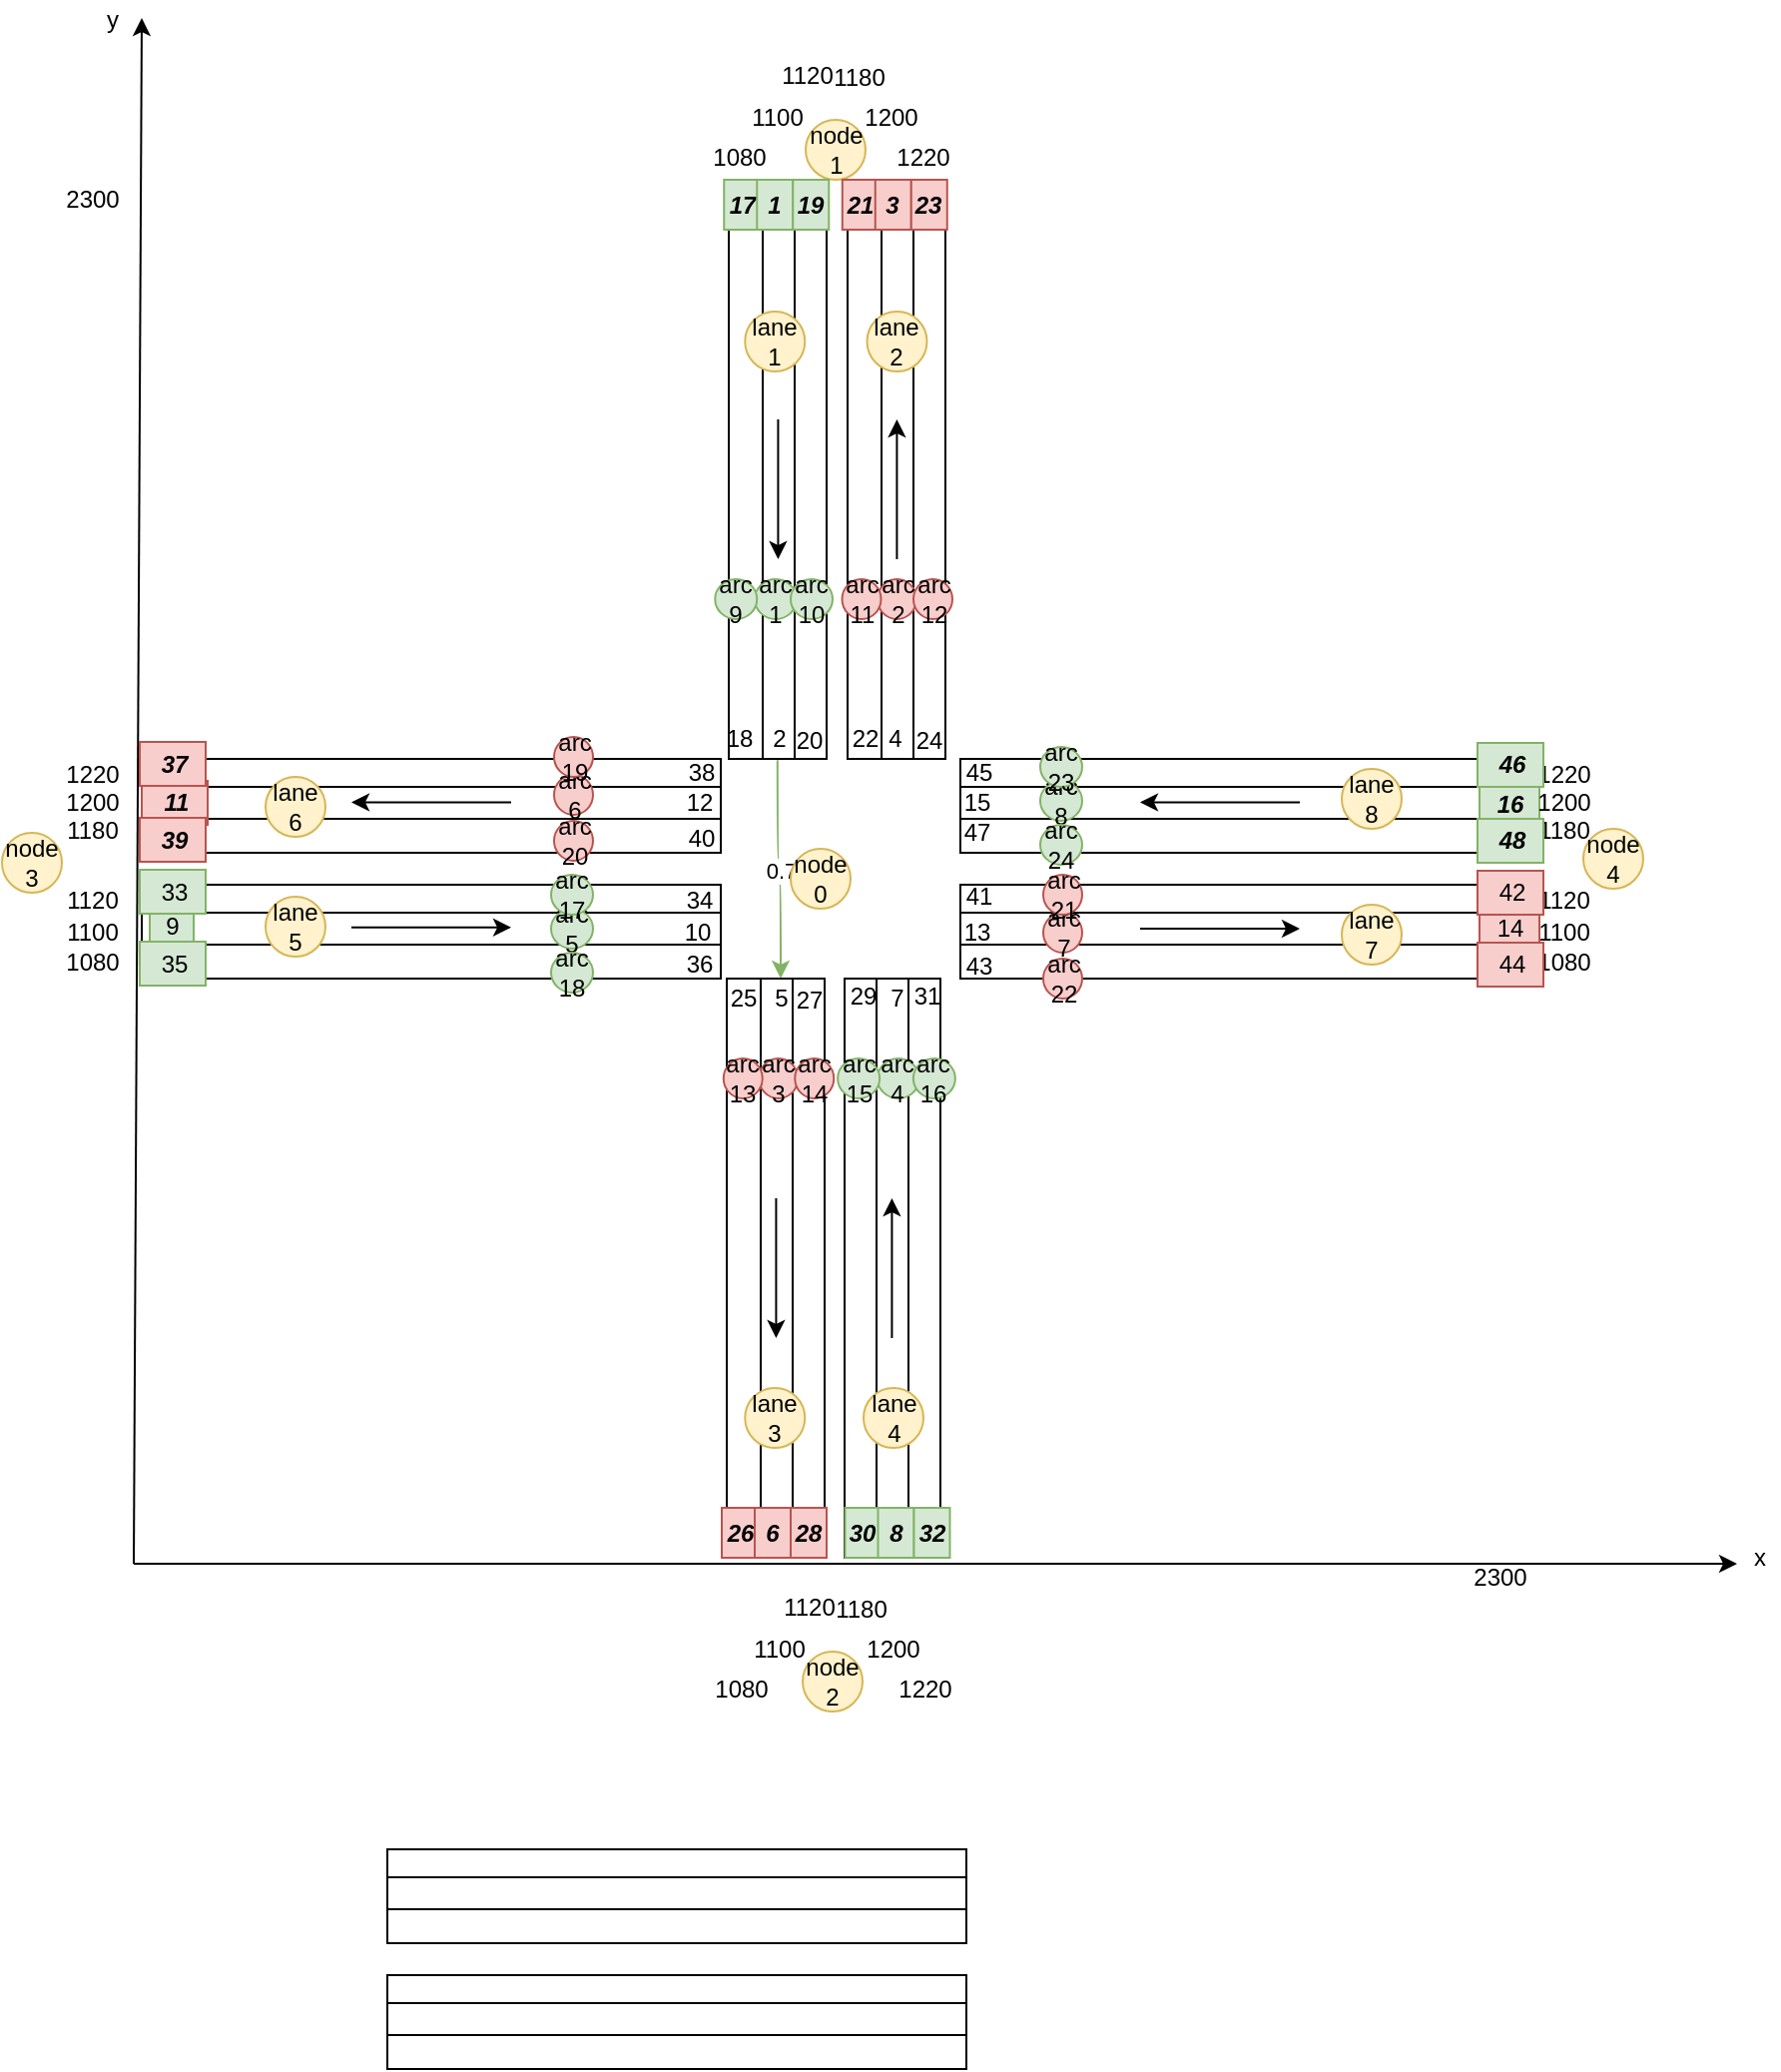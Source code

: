 <mxfile version="17.2.4" type="device"><diagram id="JKhnL8F4LNFemF6vJziM" name="第 1 页"><mxGraphModel dx="505" dy="1418" grid="1" gridSize="11" guides="1" tooltips="1" connect="1" arrows="1" fold="1" page="1" pageScale="1" pageWidth="1169" pageHeight="827" background="none" math="0" shadow="0"><root><mxCell id="0"/><mxCell id="1" parent="0"/><mxCell id="6svdmiMRS2-DTLfOxKlQ-65" value="" style="rounded=0;whiteSpace=wrap;html=1;direction=south;" vertex="1" parent="1"><mxGeometry x="480" y="353" width="290" height="16" as="geometry"/></mxCell><mxCell id="6svdmiMRS2-DTLfOxKlQ-66" value="" style="rounded=0;whiteSpace=wrap;html=1;direction=south;" vertex="1" parent="1"><mxGeometry x="480" y="367" width="290" height="16" as="geometry"/></mxCell><mxCell id="6svdmiMRS2-DTLfOxKlQ-67" value="" style="rounded=0;whiteSpace=wrap;html=1;direction=south;" vertex="1" parent="1"><mxGeometry x="480" y="383" width="290" height="17" as="geometry"/></mxCell><mxCell id="6svdmiMRS2-DTLfOxKlQ-68" value="" style="rounded=0;whiteSpace=wrap;html=1;direction=south;" vertex="1" parent="1"><mxGeometry x="480" y="290" width="290" height="16" as="geometry"/></mxCell><mxCell id="6svdmiMRS2-DTLfOxKlQ-69" value="" style="rounded=0;whiteSpace=wrap;html=1;direction=south;" vertex="1" parent="1"><mxGeometry x="480" y="304" width="290" height="16" as="geometry"/></mxCell><mxCell id="6svdmiMRS2-DTLfOxKlQ-70" value="" style="rounded=0;whiteSpace=wrap;html=1;direction=south;" vertex="1" parent="1"><mxGeometry x="480" y="320" width="290" height="17" as="geometry"/></mxCell><mxCell id="6svdmiMRS2-DTLfOxKlQ-41" value="" style="rounded=0;whiteSpace=wrap;html=1;direction=south;" vertex="1" parent="1"><mxGeometry x="70" y="353" width="290" height="16" as="geometry"/></mxCell><mxCell id="6svdmiMRS2-DTLfOxKlQ-42" value="" style="rounded=0;whiteSpace=wrap;html=1;direction=south;" vertex="1" parent="1"><mxGeometry x="70" y="367" width="290" height="16" as="geometry"/></mxCell><mxCell id="6svdmiMRS2-DTLfOxKlQ-43" value="" style="rounded=0;whiteSpace=wrap;html=1;direction=south;" vertex="1" parent="1"><mxGeometry x="70" y="383" width="290" height="17" as="geometry"/></mxCell><mxCell id="6svdmiMRS2-DTLfOxKlQ-32" value="" style="rounded=0;whiteSpace=wrap;html=1;direction=south;" vertex="1" parent="1"><mxGeometry x="70" y="290" width="290" height="16" as="geometry"/></mxCell><mxCell id="6svdmiMRS2-DTLfOxKlQ-33" value="" style="rounded=0;whiteSpace=wrap;html=1;direction=south;" vertex="1" parent="1"><mxGeometry x="70" y="304" width="290" height="16" as="geometry"/></mxCell><mxCell id="6svdmiMRS2-DTLfOxKlQ-34" value="" style="rounded=0;whiteSpace=wrap;html=1;direction=south;" vertex="1" parent="1"><mxGeometry x="70" y="320" width="290" height="17" as="geometry"/></mxCell><mxCell id="6svdmiMRS2-DTLfOxKlQ-26" value="" style="rounded=0;whiteSpace=wrap;html=1;" vertex="1" parent="1"><mxGeometry x="456.5" width="16" height="290" as="geometry"/></mxCell><mxCell id="6svdmiMRS2-DTLfOxKlQ-27" value="" style="rounded=0;whiteSpace=wrap;html=1;" vertex="1" parent="1"><mxGeometry x="440.5" width="16" height="290" as="geometry"/></mxCell><mxCell id="6svdmiMRS2-DTLfOxKlQ-28" value="" style="rounded=0;whiteSpace=wrap;html=1;" vertex="1" parent="1"><mxGeometry x="423.5" width="17" height="290" as="geometry"/></mxCell><mxCell id="6svdmiMRS2-DTLfOxKlQ-23" value="" style="rounded=0;whiteSpace=wrap;html=1;" vertex="1" parent="1"><mxGeometry x="397" width="16" height="290" as="geometry"/></mxCell><mxCell id="6svdmiMRS2-DTLfOxKlQ-24" value="" style="rounded=0;whiteSpace=wrap;html=1;" vertex="1" parent="1"><mxGeometry x="381" width="16" height="290" as="geometry"/></mxCell><mxCell id="6svdmiMRS2-DTLfOxKlQ-25" value="" style="rounded=0;whiteSpace=wrap;html=1;" vertex="1" parent="1"><mxGeometry x="364" width="17" height="290" as="geometry"/></mxCell><mxCell id="6svdmiMRS2-DTLfOxKlQ-7" value="" style="rounded=0;whiteSpace=wrap;html=1;" vertex="1" parent="1"><mxGeometry x="454" y="400" width="16" height="290" as="geometry"/></mxCell><mxCell id="6svdmiMRS2-DTLfOxKlQ-6" value="" style="rounded=0;whiteSpace=wrap;html=1;" vertex="1" parent="1"><mxGeometry x="438" y="400" width="16" height="290" as="geometry"/></mxCell><mxCell id="6svdmiMRS2-DTLfOxKlQ-5" value="" style="rounded=0;whiteSpace=wrap;html=1;" vertex="1" parent="1"><mxGeometry x="422" y="400" width="16" height="290" as="geometry"/></mxCell><mxCell id="6svdmiMRS2-DTLfOxKlQ-3" value="" style="rounded=0;whiteSpace=wrap;html=1;" vertex="1" parent="1"><mxGeometry x="396" y="400" width="16" height="290" as="geometry"/></mxCell><mxCell id="Oh6rP1pzdpiHJJRVkSr0-2" value="" style="rounded=0;whiteSpace=wrap;html=1;" parent="1" vertex="1"><mxGeometry x="380" y="400" width="16" height="290" as="geometry"/></mxCell><mxCell id="Oh6rP1pzdpiHJJRVkSr0-11" value="2" style="text;html=1;align=center;verticalAlign=middle;resizable=0;points=[];autosize=1;strokeColor=none;fillColor=none;" parent="1" vertex="1"><mxGeometry x="378.5" y="270" width="20" height="20" as="geometry"/></mxCell><mxCell id="Oh6rP1pzdpiHJJRVkSr0-13" value="4" style="text;html=1;align=center;verticalAlign=middle;resizable=0;points=[];autosize=1;strokeColor=none;fillColor=none;" parent="1" vertex="1"><mxGeometry x="436.5" y="270" width="20" height="20" as="geometry"/></mxCell><mxCell id="Oh6rP1pzdpiHJJRVkSr0-14" value="5" style="text;html=1;align=center;verticalAlign=middle;resizable=0;points=[];autosize=1;strokeColor=none;fillColor=none;" parent="1" vertex="1"><mxGeometry x="380" y="400" width="20" height="20" as="geometry"/></mxCell><mxCell id="Oh6rP1pzdpiHJJRVkSr0-16" value="7" style="text;html=1;align=center;verticalAlign=middle;resizable=0;points=[];autosize=1;strokeColor=none;fillColor=none;" parent="1" vertex="1"><mxGeometry x="438" y="400" width="20" height="20" as="geometry"/></mxCell><mxCell id="Oh6rP1pzdpiHJJRVkSr0-19" value="10" style="text;html=1;align=center;verticalAlign=middle;resizable=0;points=[];autosize=1;strokeColor=none;fillColor=none;" parent="1" vertex="1"><mxGeometry x="333" y="367" width="30" height="20" as="geometry"/></mxCell><mxCell id="Oh6rP1pzdpiHJJRVkSr0-22" value="13" style="text;html=1;align=center;verticalAlign=middle;resizable=0;points=[];autosize=1;strokeColor=none;fillColor=none;" parent="1" vertex="1"><mxGeometry x="472.5" y="367" width="30" height="20" as="geometry"/></mxCell><mxCell id="Oh6rP1pzdpiHJJRVkSr0-23" value="14" style="text;html=1;align=center;verticalAlign=middle;resizable=0;points=[];autosize=1;strokeColor=#b85450;fillColor=#f8cecc;" parent="1" vertex="1"><mxGeometry x="740" y="365" width="30" height="20" as="geometry"/></mxCell><mxCell id="Oh6rP1pzdpiHJJRVkSr0-24" value="15" style="text;html=1;align=center;verticalAlign=middle;resizable=0;points=[];autosize=1;strokeColor=none;fillColor=none;" parent="1" vertex="1"><mxGeometry x="472.5" y="302" width="30" height="20" as="geometry"/></mxCell><mxCell id="Oh6rP1pzdpiHJJRVkSr0-25" value="16" style="text;html=1;align=center;verticalAlign=middle;resizable=0;points=[];autosize=1;strokeColor=#82b366;fillColor=#d5e8d4;fontStyle=3" parent="1" vertex="1"><mxGeometry x="740" y="303" width="30" height="20" as="geometry"/></mxCell><mxCell id="Oh6rP1pzdpiHJJRVkSr0-27" value="" style="endArrow=classic;html=1;rounded=0;" parent="1" edge="1"><mxGeometry width="50" height="50" relative="1" as="geometry"><mxPoint x="387.71" y="510" as="sourcePoint"/><mxPoint x="387.71" y="580" as="targetPoint"/></mxGeometry></mxCell><mxCell id="Oh6rP1pzdpiHJJRVkSr0-29" value="" style="endArrow=classic;html=1;rounded=0;" parent="1" edge="1"><mxGeometry width="50" height="50" relative="1" as="geometry"><mxPoint x="448.21" y="190" as="sourcePoint"/><mxPoint x="448.21" y="120" as="targetPoint"/><Array as="points"><mxPoint x="448.21" y="180"/><mxPoint x="448.21" y="190"/></Array></mxGeometry></mxCell><mxCell id="Oh6rP1pzdpiHJJRVkSr0-33" value="" style="endArrow=classic;html=1;rounded=0;" parent="1" edge="1"><mxGeometry width="50" height="50" relative="1" as="geometry"><mxPoint x="580" y="375" as="sourcePoint"/><mxPoint x="650" y="375" as="targetPoint"/><Array as="points"><mxPoint x="570" y="375"/><mxPoint x="580" y="375"/></Array></mxGeometry></mxCell><mxCell id="Oh6rP1pzdpiHJJRVkSr0-41" value="" style="endArrow=classic;html=1;rounded=0;exitX=0.495;exitY=1.029;exitDx=0;exitDy=0;exitPerimeter=0;edgeStyle=orthogonalEdgeStyle;curved=1;fillColor=#d5e8d4;strokeColor=#82b366;" parent="1" source="Oh6rP1pzdpiHJJRVkSr0-11" target="Oh6rP1pzdpiHJJRVkSr0-14" edge="1"><mxGeometry width="50" height="50" relative="1" as="geometry"><mxPoint x="420" y="470" as="sourcePoint"/><mxPoint x="470" y="420" as="targetPoint"/></mxGeometry></mxCell><mxCell id="Oh6rP1pzdpiHJJRVkSr0-54" value="0.7" style="edgeLabel;html=1;align=center;verticalAlign=middle;resizable=0;points=[];" parent="Oh6rP1pzdpiHJJRVkSr0-41" vertex="1" connectable="0"><mxGeometry x="0.16" y="3" relative="1" as="geometry"><mxPoint x="-3" y="-8" as="offset"/></mxGeometry></mxCell><mxCell id="Oh6rP1pzdpiHJJRVkSr0-43" value="12" style="text;html=1;align=center;verticalAlign=middle;resizable=0;points=[];autosize=1;strokeColor=none;fillColor=none;" parent="1" vertex="1"><mxGeometry x="334" y="302" width="30" height="20" as="geometry"/></mxCell><mxCell id="Oh6rP1pzdpiHJJRVkSr0-47" value="arc&lt;br&gt;2" style="ellipse;whiteSpace=wrap;html=1;fillColor=#f8cecc;strokeColor=#b85450;" parent="1" vertex="1"><mxGeometry x="438.5" y="200" width="19.5" height="20" as="geometry"/></mxCell><mxCell id="35JKaeo8ZNHGpAiktnqF-5" value="x" style="text;html=1;align=center;verticalAlign=middle;resizable=0;points=[];autosize=1;strokeColor=none;fillColor=none;" parent="1" vertex="1"><mxGeometry x="870" y="680" width="20" height="20" as="geometry"/></mxCell><mxCell id="35JKaeo8ZNHGpAiktnqF-6" value="y&lt;br&gt;" style="text;html=1;align=center;verticalAlign=middle;resizable=0;points=[];autosize=1;strokeColor=none;fillColor=none;" parent="1" vertex="1"><mxGeometry x="45" y="-90" width="20" height="20" as="geometry"/></mxCell><mxCell id="35JKaeo8ZNHGpAiktnqF-7" value="1100" style="text;html=1;align=center;verticalAlign=middle;resizable=0;points=[];autosize=1;strokeColor=none;fillColor=none;" parent="1" vertex="1"><mxGeometry x="25" y="367" width="40" height="20" as="geometry"/></mxCell><mxCell id="35JKaeo8ZNHGpAiktnqF-8" value="1200" style="text;html=1;align=center;verticalAlign=middle;resizable=0;points=[];autosize=1;strokeColor=none;fillColor=none;" parent="1" vertex="1"><mxGeometry x="25" y="302" width="40" height="20" as="geometry"/></mxCell><mxCell id="35JKaeo8ZNHGpAiktnqF-9" value="1100" style="text;html=1;align=center;verticalAlign=middle;resizable=0;points=[];autosize=1;strokeColor=none;fillColor=none;" parent="1" vertex="1"><mxGeometry x="368.5" y="726" width="40" height="20" as="geometry"/></mxCell><mxCell id="35JKaeo8ZNHGpAiktnqF-10" value="1180" style="text;html=1;align=center;verticalAlign=middle;resizable=0;points=[];autosize=1;strokeColor=none;fillColor=none;" parent="1" vertex="1"><mxGeometry x="408" y="705" width="44" height="22" as="geometry"/></mxCell><mxCell id="35JKaeo8ZNHGpAiktnqF-11" value="2300" style="text;html=1;align=center;verticalAlign=middle;resizable=0;points=[];autosize=1;strokeColor=none;fillColor=none;" parent="1" vertex="1"><mxGeometry x="730" y="690" width="40" height="20" as="geometry"/></mxCell><mxCell id="35JKaeo8ZNHGpAiktnqF-12" value="2300" style="text;html=1;align=center;verticalAlign=middle;resizable=0;points=[];autosize=1;strokeColor=none;fillColor=none;" parent="1" vertex="1"><mxGeometry x="25" width="40" height="20" as="geometry"/></mxCell><mxCell id="35JKaeo8ZNHGpAiktnqF-2" value="" style="endArrow=classic;html=1;rounded=0;" parent="1" edge="1"><mxGeometry width="50" height="50" relative="1" as="geometry"><mxPoint x="66" y="693" as="sourcePoint"/><mxPoint x="70" y="-81" as="targetPoint"/></mxGeometry></mxCell><mxCell id="35JKaeo8ZNHGpAiktnqF-13" value="node&lt;br&gt;1" style="ellipse;whiteSpace=wrap;html=1;fillColor=#fff2cc;strokeColor=#d6b656;" parent="1" vertex="1"><mxGeometry x="402.5" y="-30" width="30" height="30" as="geometry"/></mxCell><mxCell id="35JKaeo8ZNHGpAiktnqF-14" value="node&lt;br&gt;0" style="ellipse;whiteSpace=wrap;html=1;fillColor=#fff2cc;strokeColor=#d6b656;" parent="1" vertex="1"><mxGeometry x="395" y="335" width="30" height="30" as="geometry"/></mxCell><mxCell id="35JKaeo8ZNHGpAiktnqF-16" value="node&lt;br&gt;3" style="ellipse;whiteSpace=wrap;html=1;fillColor=#fff2cc;strokeColor=#d6b656;" parent="1" vertex="1"><mxGeometry y="327" width="30" height="30" as="geometry"/></mxCell><mxCell id="35JKaeo8ZNHGpAiktnqF-17" value="node&lt;br&gt;4" style="ellipse;whiteSpace=wrap;html=1;fillColor=#fff2cc;strokeColor=#d6b656;" parent="1" vertex="1"><mxGeometry x="792" y="325" width="30" height="30" as="geometry"/></mxCell><mxCell id="ZcHiUyabp0xee3E02MWy-2" value="" style="rounded=0;whiteSpace=wrap;html=1;" parent="1" vertex="1"><mxGeometry x="363" y="400" width="17" height="290" as="geometry"/></mxCell><mxCell id="ZcHiUyabp0xee3E02MWy-10" value="arc&lt;br&gt;1" style="ellipse;whiteSpace=wrap;html=1;fillColor=#d5e8d4;strokeColor=#82b366;" parent="1" vertex="1"><mxGeometry x="377" y="200" width="21" height="20" as="geometry"/></mxCell><mxCell id="ZcHiUyabp0xee3E02MWy-19" value="" style="endArrow=classic;html=1;rounded=0;" parent="1" edge="1"><mxGeometry width="50" height="50" relative="1" as="geometry"><mxPoint x="445.71" y="580" as="sourcePoint"/><mxPoint x="445.71" y="510" as="targetPoint"/><Array as="points"><mxPoint x="445.71" y="570"/><mxPoint x="445.71" y="580"/></Array></mxGeometry></mxCell><mxCell id="Oh6rP1pzdpiHJJRVkSr0-36" value="" style="endArrow=classic;html=1;rounded=0;" parent="1" edge="1"><mxGeometry width="50" height="50" relative="1" as="geometry"><mxPoint x="640" y="311.71" as="sourcePoint"/><mxPoint x="570" y="311.71" as="targetPoint"/><Array as="points"><mxPoint x="650" y="311.71"/><mxPoint x="640" y="311.71"/></Array></mxGeometry></mxCell><mxCell id="Oh6rP1pzdpiHJJRVkSr0-28" value="" style="endArrow=classic;html=1;rounded=0;" parent="1" edge="1"><mxGeometry width="50" height="50" relative="1" as="geometry"><mxPoint x="388.71" y="120" as="sourcePoint"/><mxPoint x="388.71" y="190" as="targetPoint"/></mxGeometry></mxCell><mxCell id="6svdmiMRS2-DTLfOxKlQ-8" value="1120" style="text;html=1;align=center;verticalAlign=middle;resizable=0;points=[];autosize=1;strokeColor=none;fillColor=none;" vertex="1" parent="1"><mxGeometry x="382" y="704" width="44" height="22" as="geometry"/></mxCell><mxCell id="6svdmiMRS2-DTLfOxKlQ-9" value="1080" style="text;html=1;align=center;verticalAlign=middle;resizable=0;points=[];autosize=1;strokeColor=none;fillColor=none;" vertex="1" parent="1"><mxGeometry x="348" y="745" width="44" height="22" as="geometry"/></mxCell><mxCell id="6svdmiMRS2-DTLfOxKlQ-10" value="1200" style="text;html=1;align=center;verticalAlign=middle;resizable=0;points=[];autosize=1;strokeColor=none;fillColor=none;" vertex="1" parent="1"><mxGeometry x="426" y="726" width="40" height="20" as="geometry"/></mxCell><mxCell id="6svdmiMRS2-DTLfOxKlQ-11" value="1220" style="text;html=1;align=center;verticalAlign=middle;resizable=0;points=[];autosize=1;strokeColor=none;fillColor=none;" vertex="1" parent="1"><mxGeometry x="440" y="745" width="44" height="22" as="geometry"/></mxCell><mxCell id="6svdmiMRS2-DTLfOxKlQ-12" value="1100" style="text;html=1;align=center;verticalAlign=middle;resizable=0;points=[];autosize=1;strokeColor=none;fillColor=none;" vertex="1" parent="1"><mxGeometry x="367.5" y="-41" width="40" height="20" as="geometry"/></mxCell><mxCell id="6svdmiMRS2-DTLfOxKlQ-13" value="1180" style="text;html=1;align=center;verticalAlign=middle;resizable=0;points=[];autosize=1;strokeColor=none;fillColor=none;" vertex="1" parent="1"><mxGeometry x="407" y="-62" width="44" height="22" as="geometry"/></mxCell><mxCell id="6svdmiMRS2-DTLfOxKlQ-14" value="1120" style="text;html=1;align=center;verticalAlign=middle;resizable=0;points=[];autosize=1;strokeColor=none;fillColor=none;" vertex="1" parent="1"><mxGeometry x="381" y="-63" width="44" height="22" as="geometry"/></mxCell><mxCell id="6svdmiMRS2-DTLfOxKlQ-15" value="1080" style="text;html=1;align=center;verticalAlign=middle;resizable=0;points=[];autosize=1;strokeColor=none;fillColor=none;" vertex="1" parent="1"><mxGeometry x="347" y="-22" width="44" height="22" as="geometry"/></mxCell><mxCell id="6svdmiMRS2-DTLfOxKlQ-16" value="1200" style="text;html=1;align=center;verticalAlign=middle;resizable=0;points=[];autosize=1;strokeColor=none;fillColor=none;" vertex="1" parent="1"><mxGeometry x="425" y="-41" width="40" height="20" as="geometry"/></mxCell><mxCell id="6svdmiMRS2-DTLfOxKlQ-17" value="1220" style="text;html=1;align=center;verticalAlign=middle;resizable=0;points=[];autosize=1;strokeColor=none;fillColor=none;" vertex="1" parent="1"><mxGeometry x="439" y="-22" width="44" height="22" as="geometry"/></mxCell><mxCell id="35JKaeo8ZNHGpAiktnqF-15" value="node&lt;br&gt;2" style="ellipse;whiteSpace=wrap;html=1;fillColor=#fff2cc;strokeColor=#d6b656;" parent="1" vertex="1"><mxGeometry x="401" y="737" width="30" height="30" as="geometry"/></mxCell><mxCell id="6svdmiMRS2-DTLfOxKlQ-59" value="" style="rounded=0;whiteSpace=wrap;html=1;direction=south;" vertex="1" parent="1"><mxGeometry x="193" y="899" width="290" height="16" as="geometry"/></mxCell><mxCell id="6svdmiMRS2-DTLfOxKlQ-60" value="" style="rounded=0;whiteSpace=wrap;html=1;direction=south;" vertex="1" parent="1"><mxGeometry x="193" y="913" width="290" height="16" as="geometry"/></mxCell><mxCell id="6svdmiMRS2-DTLfOxKlQ-61" value="" style="rounded=0;whiteSpace=wrap;html=1;direction=south;" vertex="1" parent="1"><mxGeometry x="193" y="929" width="290" height="17" as="geometry"/></mxCell><mxCell id="6svdmiMRS2-DTLfOxKlQ-62" value="" style="rounded=0;whiteSpace=wrap;html=1;direction=south;" vertex="1" parent="1"><mxGeometry x="193" y="836" width="290" height="16" as="geometry"/></mxCell><mxCell id="6svdmiMRS2-DTLfOxKlQ-63" value="" style="rounded=0;whiteSpace=wrap;html=1;direction=south;" vertex="1" parent="1"><mxGeometry x="193" y="850" width="290" height="16" as="geometry"/></mxCell><mxCell id="6svdmiMRS2-DTLfOxKlQ-64" value="" style="rounded=0;whiteSpace=wrap;html=1;direction=south;" vertex="1" parent="1"><mxGeometry x="193" y="866" width="290" height="17" as="geometry"/></mxCell><mxCell id="6svdmiMRS2-DTLfOxKlQ-71" value="1120" style="text;html=1;align=center;verticalAlign=middle;resizable=0;points=[];autosize=1;strokeColor=none;fillColor=none;" vertex="1" parent="1"><mxGeometry x="23" y="350" width="44" height="22" as="geometry"/></mxCell><mxCell id="6svdmiMRS2-DTLfOxKlQ-72" value="1080" style="text;html=1;align=center;verticalAlign=middle;resizable=0;points=[];autosize=1;strokeColor=none;fillColor=none;" vertex="1" parent="1"><mxGeometry x="23" y="380.5" width="44" height="22" as="geometry"/></mxCell><mxCell id="6svdmiMRS2-DTLfOxKlQ-73" value="1180" style="text;html=1;align=center;verticalAlign=middle;resizable=0;points=[];autosize=1;strokeColor=none;fillColor=none;" vertex="1" parent="1"><mxGeometry x="23" y="315" width="44" height="22" as="geometry"/></mxCell><mxCell id="6svdmiMRS2-DTLfOxKlQ-74" value="1220" style="text;html=1;align=center;verticalAlign=middle;resizable=0;points=[];autosize=1;strokeColor=none;fillColor=none;" vertex="1" parent="1"><mxGeometry x="23" y="287" width="44" height="22" as="geometry"/></mxCell><mxCell id="6svdmiMRS2-DTLfOxKlQ-75" value="" style="endArrow=classic;html=1;rounded=0;" edge="1" parent="1"><mxGeometry width="50" height="50" relative="1" as="geometry"><mxPoint x="185" y="374.43" as="sourcePoint"/><mxPoint x="255" y="374.43" as="targetPoint"/><Array as="points"><mxPoint x="175" y="374.43"/><mxPoint x="185" y="374.43"/></Array></mxGeometry></mxCell><mxCell id="6svdmiMRS2-DTLfOxKlQ-76" value="" style="endArrow=classic;html=1;rounded=0;" edge="1" parent="1"><mxGeometry width="50" height="50" relative="1" as="geometry"><mxPoint x="245" y="311.71" as="sourcePoint"/><mxPoint x="175" y="311.71" as="targetPoint"/><Array as="points"><mxPoint x="255" y="311.71"/><mxPoint x="245" y="311.71"/></Array></mxGeometry></mxCell><mxCell id="6svdmiMRS2-DTLfOxKlQ-80" value="" style="endArrow=classic;html=1;rounded=0;" edge="1" parent="1"><mxGeometry width="50" height="50" relative="1" as="geometry"><mxPoint x="66" y="693" as="sourcePoint"/><mxPoint x="869" y="693" as="targetPoint"/></mxGeometry></mxCell><mxCell id="6svdmiMRS2-DTLfOxKlQ-81" value="1100" style="text;html=1;align=center;verticalAlign=middle;resizable=0;points=[];autosize=1;strokeColor=none;fillColor=none;" vertex="1" parent="1"><mxGeometry x="762" y="367" width="40" height="20" as="geometry"/></mxCell><mxCell id="6svdmiMRS2-DTLfOxKlQ-82" value="1200" style="text;html=1;align=center;verticalAlign=middle;resizable=0;points=[];autosize=1;strokeColor=none;fillColor=none;" vertex="1" parent="1"><mxGeometry x="762" y="302" width="40" height="20" as="geometry"/></mxCell><mxCell id="6svdmiMRS2-DTLfOxKlQ-83" value="1120" style="text;html=1;align=center;verticalAlign=middle;resizable=0;points=[];autosize=1;strokeColor=none;fillColor=none;" vertex="1" parent="1"><mxGeometry x="760" y="350" width="44" height="22" as="geometry"/></mxCell><mxCell id="6svdmiMRS2-DTLfOxKlQ-84" value="1080" style="text;html=1;align=center;verticalAlign=middle;resizable=0;points=[];autosize=1;strokeColor=none;fillColor=none;" vertex="1" parent="1"><mxGeometry x="760" y="380.5" width="44" height="22" as="geometry"/></mxCell><mxCell id="6svdmiMRS2-DTLfOxKlQ-85" value="1180" style="text;html=1;align=center;verticalAlign=middle;resizable=0;points=[];autosize=1;strokeColor=none;fillColor=none;" vertex="1" parent="1"><mxGeometry x="760" y="315" width="44" height="22" as="geometry"/></mxCell><mxCell id="6svdmiMRS2-DTLfOxKlQ-86" value="1220" style="text;html=1;align=center;verticalAlign=middle;resizable=0;points=[];autosize=1;strokeColor=none;fillColor=none;" vertex="1" parent="1"><mxGeometry x="760" y="287" width="44" height="22" as="geometry"/></mxCell><mxCell id="6svdmiMRS2-DTLfOxKlQ-87" value="46" style="text;html=1;align=center;verticalAlign=middle;resizable=0;points=[];autosize=1;strokeColor=#82b366;fillColor=#d5e8d4;fontStyle=3" vertex="1" parent="1"><mxGeometry x="739" y="282" width="33" height="22" as="geometry"/></mxCell><mxCell id="6svdmiMRS2-DTLfOxKlQ-88" value="48" style="text;html=1;align=center;verticalAlign=middle;resizable=0;points=[];autosize=1;strokeColor=#82b366;fillColor=#d5e8d4;fontStyle=3" vertex="1" parent="1"><mxGeometry x="739" y="320" width="33" height="22" as="geometry"/></mxCell><mxCell id="6svdmiMRS2-DTLfOxKlQ-89" value="44" style="text;html=1;align=center;verticalAlign=middle;resizable=0;points=[];autosize=1;strokeColor=#b85450;fillColor=#f8cecc;" vertex="1" parent="1"><mxGeometry x="739" y="382" width="33" height="22" as="geometry"/></mxCell><mxCell id="6svdmiMRS2-DTLfOxKlQ-90" value="42" style="text;html=1;align=center;verticalAlign=middle;resizable=0;points=[];autosize=1;strokeColor=#b85450;fillColor=#f8cecc;" vertex="1" parent="1"><mxGeometry x="739" y="346" width="33" height="22" as="geometry"/></mxCell><mxCell id="6svdmiMRS2-DTLfOxKlQ-95" value="18" style="text;html=1;align=center;verticalAlign=middle;resizable=0;points=[];autosize=1;strokeColor=none;fillColor=none;" vertex="1" parent="1"><mxGeometry x="352.5" y="269" width="33" height="22" as="geometry"/></mxCell><mxCell id="6svdmiMRS2-DTLfOxKlQ-96" value="&lt;b&gt;&lt;i&gt;17&lt;/i&gt;&lt;/b&gt;" style="rounded=0;whiteSpace=wrap;html=1;fillColor=#d5e8d4;strokeColor=#82b366;" vertex="1" parent="1"><mxGeometry x="361.63" width="18" height="25" as="geometry"/></mxCell><mxCell id="6svdmiMRS2-DTLfOxKlQ-97" value="&lt;b&gt;&lt;i&gt;1&lt;/i&gt;&lt;/b&gt;" style="rounded=0;whiteSpace=wrap;html=1;fillColor=#d5e8d4;strokeColor=#82b366;" vertex="1" parent="1"><mxGeometry x="378.13" width="18" height="25" as="geometry"/></mxCell><mxCell id="6svdmiMRS2-DTLfOxKlQ-98" value="&lt;b&gt;&lt;i&gt;19&lt;/i&gt;&lt;/b&gt;" style="rounded=0;whiteSpace=wrap;html=1;fillColor=#d5e8d4;strokeColor=#82b366;" vertex="1" parent="1"><mxGeometry x="396.13" width="18" height="25" as="geometry"/></mxCell><mxCell id="6svdmiMRS2-DTLfOxKlQ-99" value="20" style="text;html=1;align=center;verticalAlign=middle;resizable=0;points=[];autosize=1;strokeColor=none;fillColor=none;" vertex="1" parent="1"><mxGeometry x="387" y="270" width="33" height="22" as="geometry"/></mxCell><mxCell id="6svdmiMRS2-DTLfOxKlQ-100" value="&lt;b&gt;&lt;i&gt;21&lt;/i&gt;&lt;/b&gt;" style="rounded=0;whiteSpace=wrap;html=1;fillColor=#f8cecc;strokeColor=#b85450;" vertex="1" parent="1"><mxGeometry x="420.88" width="18" height="25" as="geometry"/></mxCell><mxCell id="6svdmiMRS2-DTLfOxKlQ-101" value="&lt;b&gt;&lt;i&gt;3&lt;/i&gt;&lt;/b&gt;" style="rounded=0;whiteSpace=wrap;html=1;fillColor=#f8cecc;strokeColor=#b85450;" vertex="1" parent="1"><mxGeometry x="437.38" width="18" height="25" as="geometry"/></mxCell><mxCell id="6svdmiMRS2-DTLfOxKlQ-102" value="&lt;b&gt;&lt;i&gt;23&lt;/i&gt;&lt;/b&gt;" style="rounded=0;whiteSpace=wrap;html=1;fillColor=#f8cecc;strokeColor=#b85450;" vertex="1" parent="1"><mxGeometry x="455.38" width="18" height="25" as="geometry"/></mxCell><mxCell id="6svdmiMRS2-DTLfOxKlQ-103" value="22" style="text;html=1;align=center;verticalAlign=middle;resizable=0;points=[];autosize=1;strokeColor=none;fillColor=none;" vertex="1" parent="1"><mxGeometry x="415" y="269" width="33" height="22" as="geometry"/></mxCell><mxCell id="6svdmiMRS2-DTLfOxKlQ-104" value="24" style="text;html=1;align=center;verticalAlign=middle;resizable=0;points=[];autosize=1;strokeColor=none;fillColor=none;" vertex="1" parent="1"><mxGeometry x="447" y="270" width="33" height="22" as="geometry"/></mxCell><mxCell id="6svdmiMRS2-DTLfOxKlQ-105" value="&lt;b&gt;&lt;i&gt;30&lt;/i&gt;&lt;/b&gt;" style="rounded=0;whiteSpace=wrap;html=1;fillColor=#d5e8d4;strokeColor=#82b366;" vertex="1" parent="1"><mxGeometry x="422.25" y="665" width="18" height="25" as="geometry"/></mxCell><mxCell id="6svdmiMRS2-DTLfOxKlQ-106" value="&lt;b&gt;&lt;i&gt;8&lt;/i&gt;&lt;/b&gt;" style="rounded=0;whiteSpace=wrap;html=1;fillColor=#d5e8d4;strokeColor=#82b366;" vertex="1" parent="1"><mxGeometry x="438.75" y="665" width="18" height="25" as="geometry"/></mxCell><mxCell id="6svdmiMRS2-DTLfOxKlQ-107" value="&lt;b&gt;&lt;i&gt;32&lt;/i&gt;&lt;/b&gt;" style="rounded=0;whiteSpace=wrap;html=1;fillColor=#d5e8d4;strokeColor=#82b366;" vertex="1" parent="1"><mxGeometry x="456.75" y="665" width="18" height="25" as="geometry"/></mxCell><mxCell id="6svdmiMRS2-DTLfOxKlQ-108" value="&lt;b&gt;&lt;i&gt;26&lt;/i&gt;&lt;/b&gt;" style="rounded=0;whiteSpace=wrap;html=1;fillColor=#f8cecc;strokeColor=#b85450;" vertex="1" parent="1"><mxGeometry x="360.5" y="665" width="18" height="25" as="geometry"/></mxCell><mxCell id="6svdmiMRS2-DTLfOxKlQ-109" value="&lt;b&gt;&lt;i&gt;6&lt;/i&gt;&lt;/b&gt;" style="rounded=0;whiteSpace=wrap;html=1;fillColor=#f8cecc;strokeColor=#b85450;" vertex="1" parent="1"><mxGeometry x="377" y="665" width="18" height="25" as="geometry"/></mxCell><mxCell id="6svdmiMRS2-DTLfOxKlQ-110" value="&lt;b&gt;&lt;i&gt;28&lt;/i&gt;&lt;/b&gt;" style="rounded=0;whiteSpace=wrap;html=1;fillColor=#f8cecc;strokeColor=#b85450;" vertex="1" parent="1"><mxGeometry x="395" y="665" width="18" height="25" as="geometry"/></mxCell><mxCell id="6svdmiMRS2-DTLfOxKlQ-111" value="25" style="text;html=1;align=center;verticalAlign=middle;resizable=0;points=[];autosize=1;strokeColor=none;fillColor=none;" vertex="1" parent="1"><mxGeometry x="354" y="399" width="33" height="22" as="geometry"/></mxCell><mxCell id="6svdmiMRS2-DTLfOxKlQ-112" value="27" style="text;html=1;align=center;verticalAlign=middle;resizable=0;points=[];autosize=1;strokeColor=none;fillColor=none;" vertex="1" parent="1"><mxGeometry x="387.88" y="400" width="33" height="22" as="geometry"/></mxCell><mxCell id="6svdmiMRS2-DTLfOxKlQ-113" value="29" style="text;html=1;align=center;verticalAlign=middle;resizable=0;points=[];autosize=1;strokeColor=none;fillColor=none;" vertex="1" parent="1"><mxGeometry x="414.5" y="398" width="33" height="22" as="geometry"/></mxCell><mxCell id="6svdmiMRS2-DTLfOxKlQ-114" value="31" style="text;html=1;align=center;verticalAlign=middle;resizable=0;points=[];autosize=1;strokeColor=none;fillColor=none;" vertex="1" parent="1"><mxGeometry x="446" y="398" width="33" height="22" as="geometry"/></mxCell><mxCell id="6svdmiMRS2-DTLfOxKlQ-115" value="9" style="text;html=1;align=center;verticalAlign=middle;resizable=0;points=[];autosize=1;strokeColor=#82b366;fillColor=#d5e8d4;" vertex="1" parent="1"><mxGeometry x="74" y="363" width="22" height="22" as="geometry"/></mxCell><mxCell id="6svdmiMRS2-DTLfOxKlQ-116" value="11" style="text;html=1;align=center;verticalAlign=middle;resizable=0;points=[];autosize=1;strokeColor=#b85450;fillColor=#f8cecc;fontStyle=3" vertex="1" parent="1"><mxGeometry x="70" y="301" width="33" height="22" as="geometry"/></mxCell><mxCell id="6svdmiMRS2-DTLfOxKlQ-117" value="37" style="text;html=1;align=center;verticalAlign=middle;resizable=0;points=[];autosize=1;strokeColor=#b85450;fillColor=#f8cecc;fontStyle=3" vertex="1" parent="1"><mxGeometry x="69" y="281.5" width="33" height="22" as="geometry"/></mxCell><mxCell id="6svdmiMRS2-DTLfOxKlQ-118" value="39" style="text;html=1;align=center;verticalAlign=middle;resizable=0;points=[];autosize=1;strokeColor=#b85450;fillColor=#f8cecc;fontStyle=3" vertex="1" parent="1"><mxGeometry x="69" y="319.5" width="33" height="22" as="geometry"/></mxCell><mxCell id="6svdmiMRS2-DTLfOxKlQ-119" value="35" style="text;html=1;align=center;verticalAlign=middle;resizable=0;points=[];autosize=1;strokeColor=#82b366;fillColor=#d5e8d4;" vertex="1" parent="1"><mxGeometry x="69" y="381.5" width="33" height="22" as="geometry"/></mxCell><mxCell id="6svdmiMRS2-DTLfOxKlQ-120" value="33" style="text;html=1;align=center;verticalAlign=middle;resizable=0;points=[];autosize=1;strokeColor=#82b366;fillColor=#d5e8d4;" vertex="1" parent="1"><mxGeometry x="69" y="345.5" width="33" height="22" as="geometry"/></mxCell><mxCell id="6svdmiMRS2-DTLfOxKlQ-121" value="34" style="text;html=1;align=center;verticalAlign=middle;resizable=0;points=[];autosize=1;strokeColor=none;fillColor=none;" vertex="1" parent="1"><mxGeometry x="332" y="350" width="33" height="22" as="geometry"/></mxCell><mxCell id="6svdmiMRS2-DTLfOxKlQ-122" value="36" style="text;html=1;align=center;verticalAlign=middle;resizable=0;points=[];autosize=1;strokeColor=none;fillColor=none;" vertex="1" parent="1"><mxGeometry x="332" y="381.5" width="33" height="22" as="geometry"/></mxCell><mxCell id="6svdmiMRS2-DTLfOxKlQ-123" value="40" style="text;html=1;align=center;verticalAlign=middle;resizable=0;points=[];autosize=1;strokeColor=none;fillColor=none;" vertex="1" parent="1"><mxGeometry x="333" y="319" width="33" height="22" as="geometry"/></mxCell><mxCell id="6svdmiMRS2-DTLfOxKlQ-124" value="38" style="text;html=1;align=center;verticalAlign=middle;resizable=0;points=[];autosize=1;strokeColor=none;fillColor=none;" vertex="1" parent="1"><mxGeometry x="333" y="286" width="33" height="22" as="geometry"/></mxCell><mxCell id="6svdmiMRS2-DTLfOxKlQ-125" value="41" style="text;html=1;align=center;verticalAlign=middle;resizable=0;points=[];autosize=1;strokeColor=none;fillColor=none;" vertex="1" parent="1"><mxGeometry x="472.38" y="348" width="33" height="22" as="geometry"/></mxCell><mxCell id="6svdmiMRS2-DTLfOxKlQ-126" value="43" style="text;html=1;align=center;verticalAlign=middle;resizable=0;points=[];autosize=1;strokeColor=none;fillColor=none;" vertex="1" parent="1"><mxGeometry x="472.38" y="382.5" width="33" height="22" as="geometry"/></mxCell><mxCell id="6svdmiMRS2-DTLfOxKlQ-127" value="45" style="text;html=1;align=center;verticalAlign=middle;resizable=0;points=[];autosize=1;strokeColor=none;fillColor=none;" vertex="1" parent="1"><mxGeometry x="472.38" y="286" width="33" height="22" as="geometry"/></mxCell><mxCell id="6svdmiMRS2-DTLfOxKlQ-128" value="47" style="text;html=1;align=center;verticalAlign=middle;resizable=0;points=[];autosize=1;strokeColor=none;fillColor=none;" vertex="1" parent="1"><mxGeometry x="471.5" y="316" width="33" height="22" as="geometry"/></mxCell><mxCell id="6svdmiMRS2-DTLfOxKlQ-129" value="arc&lt;br&gt;9" style="ellipse;whiteSpace=wrap;html=1;fillColor=#d5e8d4;strokeColor=#82b366;" vertex="1" parent="1"><mxGeometry x="357.13" y="200" width="21" height="20" as="geometry"/></mxCell><mxCell id="6svdmiMRS2-DTLfOxKlQ-130" value="arc&lt;br&gt;10" style="ellipse;whiteSpace=wrap;html=1;fillColor=#d5e8d4;strokeColor=#82b366;" vertex="1" parent="1"><mxGeometry x="395" y="200" width="21" height="20" as="geometry"/></mxCell><mxCell id="6svdmiMRS2-DTLfOxKlQ-132" value="arc&lt;br&gt;11" style="ellipse;whiteSpace=wrap;html=1;fillColor=#f8cecc;strokeColor=#b85450;" vertex="1" parent="1"><mxGeometry x="420.75" y="200" width="19.5" height="20" as="geometry"/></mxCell><mxCell id="6svdmiMRS2-DTLfOxKlQ-134" value="arc&lt;br&gt;12" style="ellipse;whiteSpace=wrap;html=1;fillColor=#f8cecc;strokeColor=#b85450;" vertex="1" parent="1"><mxGeometry x="456.5" y="200" width="19.5" height="20" as="geometry"/></mxCell><mxCell id="6svdmiMRS2-DTLfOxKlQ-135" value="arc&lt;br&gt;8" style="ellipse;whiteSpace=wrap;html=1;fillColor=#d5e8d4;strokeColor=#82b366;" vertex="1" parent="1"><mxGeometry x="520" y="301" width="21" height="20" as="geometry"/></mxCell><mxCell id="6svdmiMRS2-DTLfOxKlQ-136" value="arc&lt;br&gt;23" style="ellipse;whiteSpace=wrap;html=1;fillColor=#d5e8d4;strokeColor=#82b366;" vertex="1" parent="1"><mxGeometry x="520" y="284" width="21" height="20" as="geometry"/></mxCell><mxCell id="6svdmiMRS2-DTLfOxKlQ-137" value="arc&lt;br&gt;24" style="ellipse;whiteSpace=wrap;html=1;fillColor=#d5e8d4;strokeColor=#82b366;" vertex="1" parent="1"><mxGeometry x="520" y="323" width="21" height="20" as="geometry"/></mxCell><mxCell id="6svdmiMRS2-DTLfOxKlQ-138" value="arc&lt;br&gt;7" style="ellipse;whiteSpace=wrap;html=1;fillColor=#f8cecc;strokeColor=#b85450;" vertex="1" parent="1"><mxGeometry x="521.5" y="367" width="19.5" height="20" as="geometry"/></mxCell><mxCell id="6svdmiMRS2-DTLfOxKlQ-139" value="arc&lt;br&gt;21" style="ellipse;whiteSpace=wrap;html=1;fillColor=#f8cecc;strokeColor=#b85450;" vertex="1" parent="1"><mxGeometry x="521.5" y="348" width="19.5" height="20" as="geometry"/></mxCell><mxCell id="6svdmiMRS2-DTLfOxKlQ-140" value="arc&lt;br&gt;22" style="ellipse;whiteSpace=wrap;html=1;fillColor=#f8cecc;strokeColor=#b85450;" vertex="1" parent="1"><mxGeometry x="521.5" y="390" width="19.5" height="20" as="geometry"/></mxCell><mxCell id="6svdmiMRS2-DTLfOxKlQ-141" value="arc&lt;br&gt;3" style="ellipse;whiteSpace=wrap;html=1;fillColor=#f8cecc;strokeColor=#b85450;" vertex="1" parent="1"><mxGeometry x="379.13" y="440" width="19.5" height="20" as="geometry"/></mxCell><mxCell id="6svdmiMRS2-DTLfOxKlQ-145" value="arc&lt;br&gt;13" style="ellipse;whiteSpace=wrap;html=1;fillColor=#f8cecc;strokeColor=#b85450;" vertex="1" parent="1"><mxGeometry x="361.38" y="440" width="19.5" height="20" as="geometry"/></mxCell><mxCell id="6svdmiMRS2-DTLfOxKlQ-146" value="arc&lt;br&gt;14" style="ellipse;whiteSpace=wrap;html=1;fillColor=#f8cecc;strokeColor=#b85450;" vertex="1" parent="1"><mxGeometry x="397.13" y="440" width="19.5" height="20" as="geometry"/></mxCell><mxCell id="6svdmiMRS2-DTLfOxKlQ-147" value="arc&lt;br&gt;5" style="ellipse;whiteSpace=wrap;html=1;fillColor=#d5e8d4;strokeColor=#82b366;" vertex="1" parent="1"><mxGeometry x="275" y="365" width="21" height="20" as="geometry"/></mxCell><mxCell id="6svdmiMRS2-DTLfOxKlQ-148" value="arc&lt;br&gt;17" style="ellipse;whiteSpace=wrap;html=1;fillColor=#d5e8d4;strokeColor=#82b366;" vertex="1" parent="1"><mxGeometry x="275" y="348" width="21" height="20" as="geometry"/></mxCell><mxCell id="6svdmiMRS2-DTLfOxKlQ-149" value="arc&lt;br&gt;18" style="ellipse;whiteSpace=wrap;html=1;fillColor=#d5e8d4;strokeColor=#82b366;" vertex="1" parent="1"><mxGeometry x="275" y="387" width="21" height="20" as="geometry"/></mxCell><mxCell id="6svdmiMRS2-DTLfOxKlQ-153" value="arc&lt;br&gt;4" style="ellipse;whiteSpace=wrap;html=1;fillColor=#d5e8d4;strokeColor=#82b366;" vertex="1" parent="1"><mxGeometry x="438.43" y="440" width="21" height="20" as="geometry"/></mxCell><mxCell id="6svdmiMRS2-DTLfOxKlQ-154" value="arc&lt;br&gt;15" style="ellipse;whiteSpace=wrap;html=1;fillColor=#d5e8d4;strokeColor=#82b366;" vertex="1" parent="1"><mxGeometry x="418.56" y="440" width="21" height="20" as="geometry"/></mxCell><mxCell id="6svdmiMRS2-DTLfOxKlQ-155" value="arc&lt;br&gt;16" style="ellipse;whiteSpace=wrap;html=1;fillColor=#d5e8d4;strokeColor=#82b366;" vertex="1" parent="1"><mxGeometry x="456.43" y="440" width="21" height="20" as="geometry"/></mxCell><mxCell id="6svdmiMRS2-DTLfOxKlQ-156" value="arc&lt;br&gt;6" style="ellipse;whiteSpace=wrap;html=1;fillColor=#f8cecc;strokeColor=#b85450;" vertex="1" parent="1"><mxGeometry x="276.5" y="298" width="19.5" height="20" as="geometry"/></mxCell><mxCell id="6svdmiMRS2-DTLfOxKlQ-157" value="arc&lt;br&gt;19" style="ellipse;whiteSpace=wrap;html=1;fillColor=#f8cecc;strokeColor=#b85450;" vertex="1" parent="1"><mxGeometry x="276.5" y="279" width="19.5" height="20" as="geometry"/></mxCell><mxCell id="6svdmiMRS2-DTLfOxKlQ-158" value="arc&lt;br&gt;20" style="ellipse;whiteSpace=wrap;html=1;fillColor=#f8cecc;strokeColor=#b85450;" vertex="1" parent="1"><mxGeometry x="276.5" y="321" width="19.5" height="20" as="geometry"/></mxCell><mxCell id="6svdmiMRS2-DTLfOxKlQ-159" value="lane&lt;br&gt;1" style="ellipse;whiteSpace=wrap;html=1;fillColor=#fff2cc;strokeColor=#d6b656;" vertex="1" parent="1"><mxGeometry x="372.13" y="66" width="30" height="30" as="geometry"/></mxCell><mxCell id="6svdmiMRS2-DTLfOxKlQ-160" value="lane&lt;br&gt;2" style="ellipse;whiteSpace=wrap;html=1;fillColor=#fff2cc;strokeColor=#d6b656;" vertex="1" parent="1"><mxGeometry x="433.25" y="66" width="30" height="30" as="geometry"/></mxCell><mxCell id="6svdmiMRS2-DTLfOxKlQ-161" value="lane&lt;br&gt;3" style="ellipse;whiteSpace=wrap;html=1;fillColor=#fff2cc;strokeColor=#d6b656;" vertex="1" parent="1"><mxGeometry x="372.13" y="605" width="30" height="30" as="geometry"/></mxCell><mxCell id="6svdmiMRS2-DTLfOxKlQ-162" value="lane&lt;br&gt;4" style="ellipse;whiteSpace=wrap;html=1;fillColor=#fff2cc;strokeColor=#d6b656;" vertex="1" parent="1"><mxGeometry x="431.5" y="605" width="30" height="30" as="geometry"/></mxCell><mxCell id="6svdmiMRS2-DTLfOxKlQ-163" value="lane&lt;br&gt;5" style="ellipse;whiteSpace=wrap;html=1;fillColor=#fff2cc;strokeColor=#d6b656;" vertex="1" parent="1"><mxGeometry x="132" y="359" width="30" height="30" as="geometry"/></mxCell><mxCell id="6svdmiMRS2-DTLfOxKlQ-164" value="lane&lt;br&gt;6" style="ellipse;whiteSpace=wrap;html=1;fillColor=#fff2cc;strokeColor=#d6b656;" vertex="1" parent="1"><mxGeometry x="132" y="299" width="30" height="30" as="geometry"/></mxCell><mxCell id="6svdmiMRS2-DTLfOxKlQ-165" value="lane&lt;br&gt;7" style="ellipse;whiteSpace=wrap;html=1;fillColor=#fff2cc;strokeColor=#d6b656;" vertex="1" parent="1"><mxGeometry x="671" y="363" width="30" height="30" as="geometry"/></mxCell><mxCell id="6svdmiMRS2-DTLfOxKlQ-166" value="lane&lt;br&gt;8" style="ellipse;whiteSpace=wrap;html=1;fillColor=#fff2cc;strokeColor=#d6b656;" vertex="1" parent="1"><mxGeometry x="671" y="295" width="30" height="30" as="geometry"/></mxCell></root></mxGraphModel></diagram></mxfile>